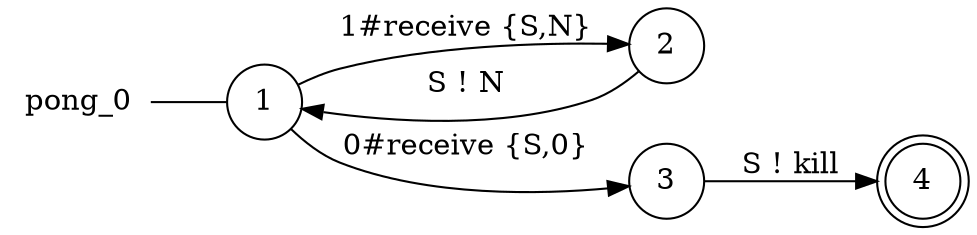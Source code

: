 digraph pong_0 {
	rankdir="LR";
	n_0 [label="pong_0", shape="plaintext"];
	n_1 [id="1", shape=circle, label="1"];
	n_0 -> n_1 [arrowhead=none];
	n_2 [id="4", shape=doublecircle, label="4"];
	n_3 [id="3", shape=circle, label="2"];
	n_4 [id="2", shape=circle, label="3"];

	n_1 -> n_4 [id="[$e|2]", label="0#receive {S,0}"];
	n_4 -> n_2 [id="[$e|0]", label="S ! kill"];
	n_3 -> n_1 [id="[$e|6]", label="S ! N"];
	n_1 -> n_3 [id="[$e|1]", label="1#receive {S,N}"];
}
